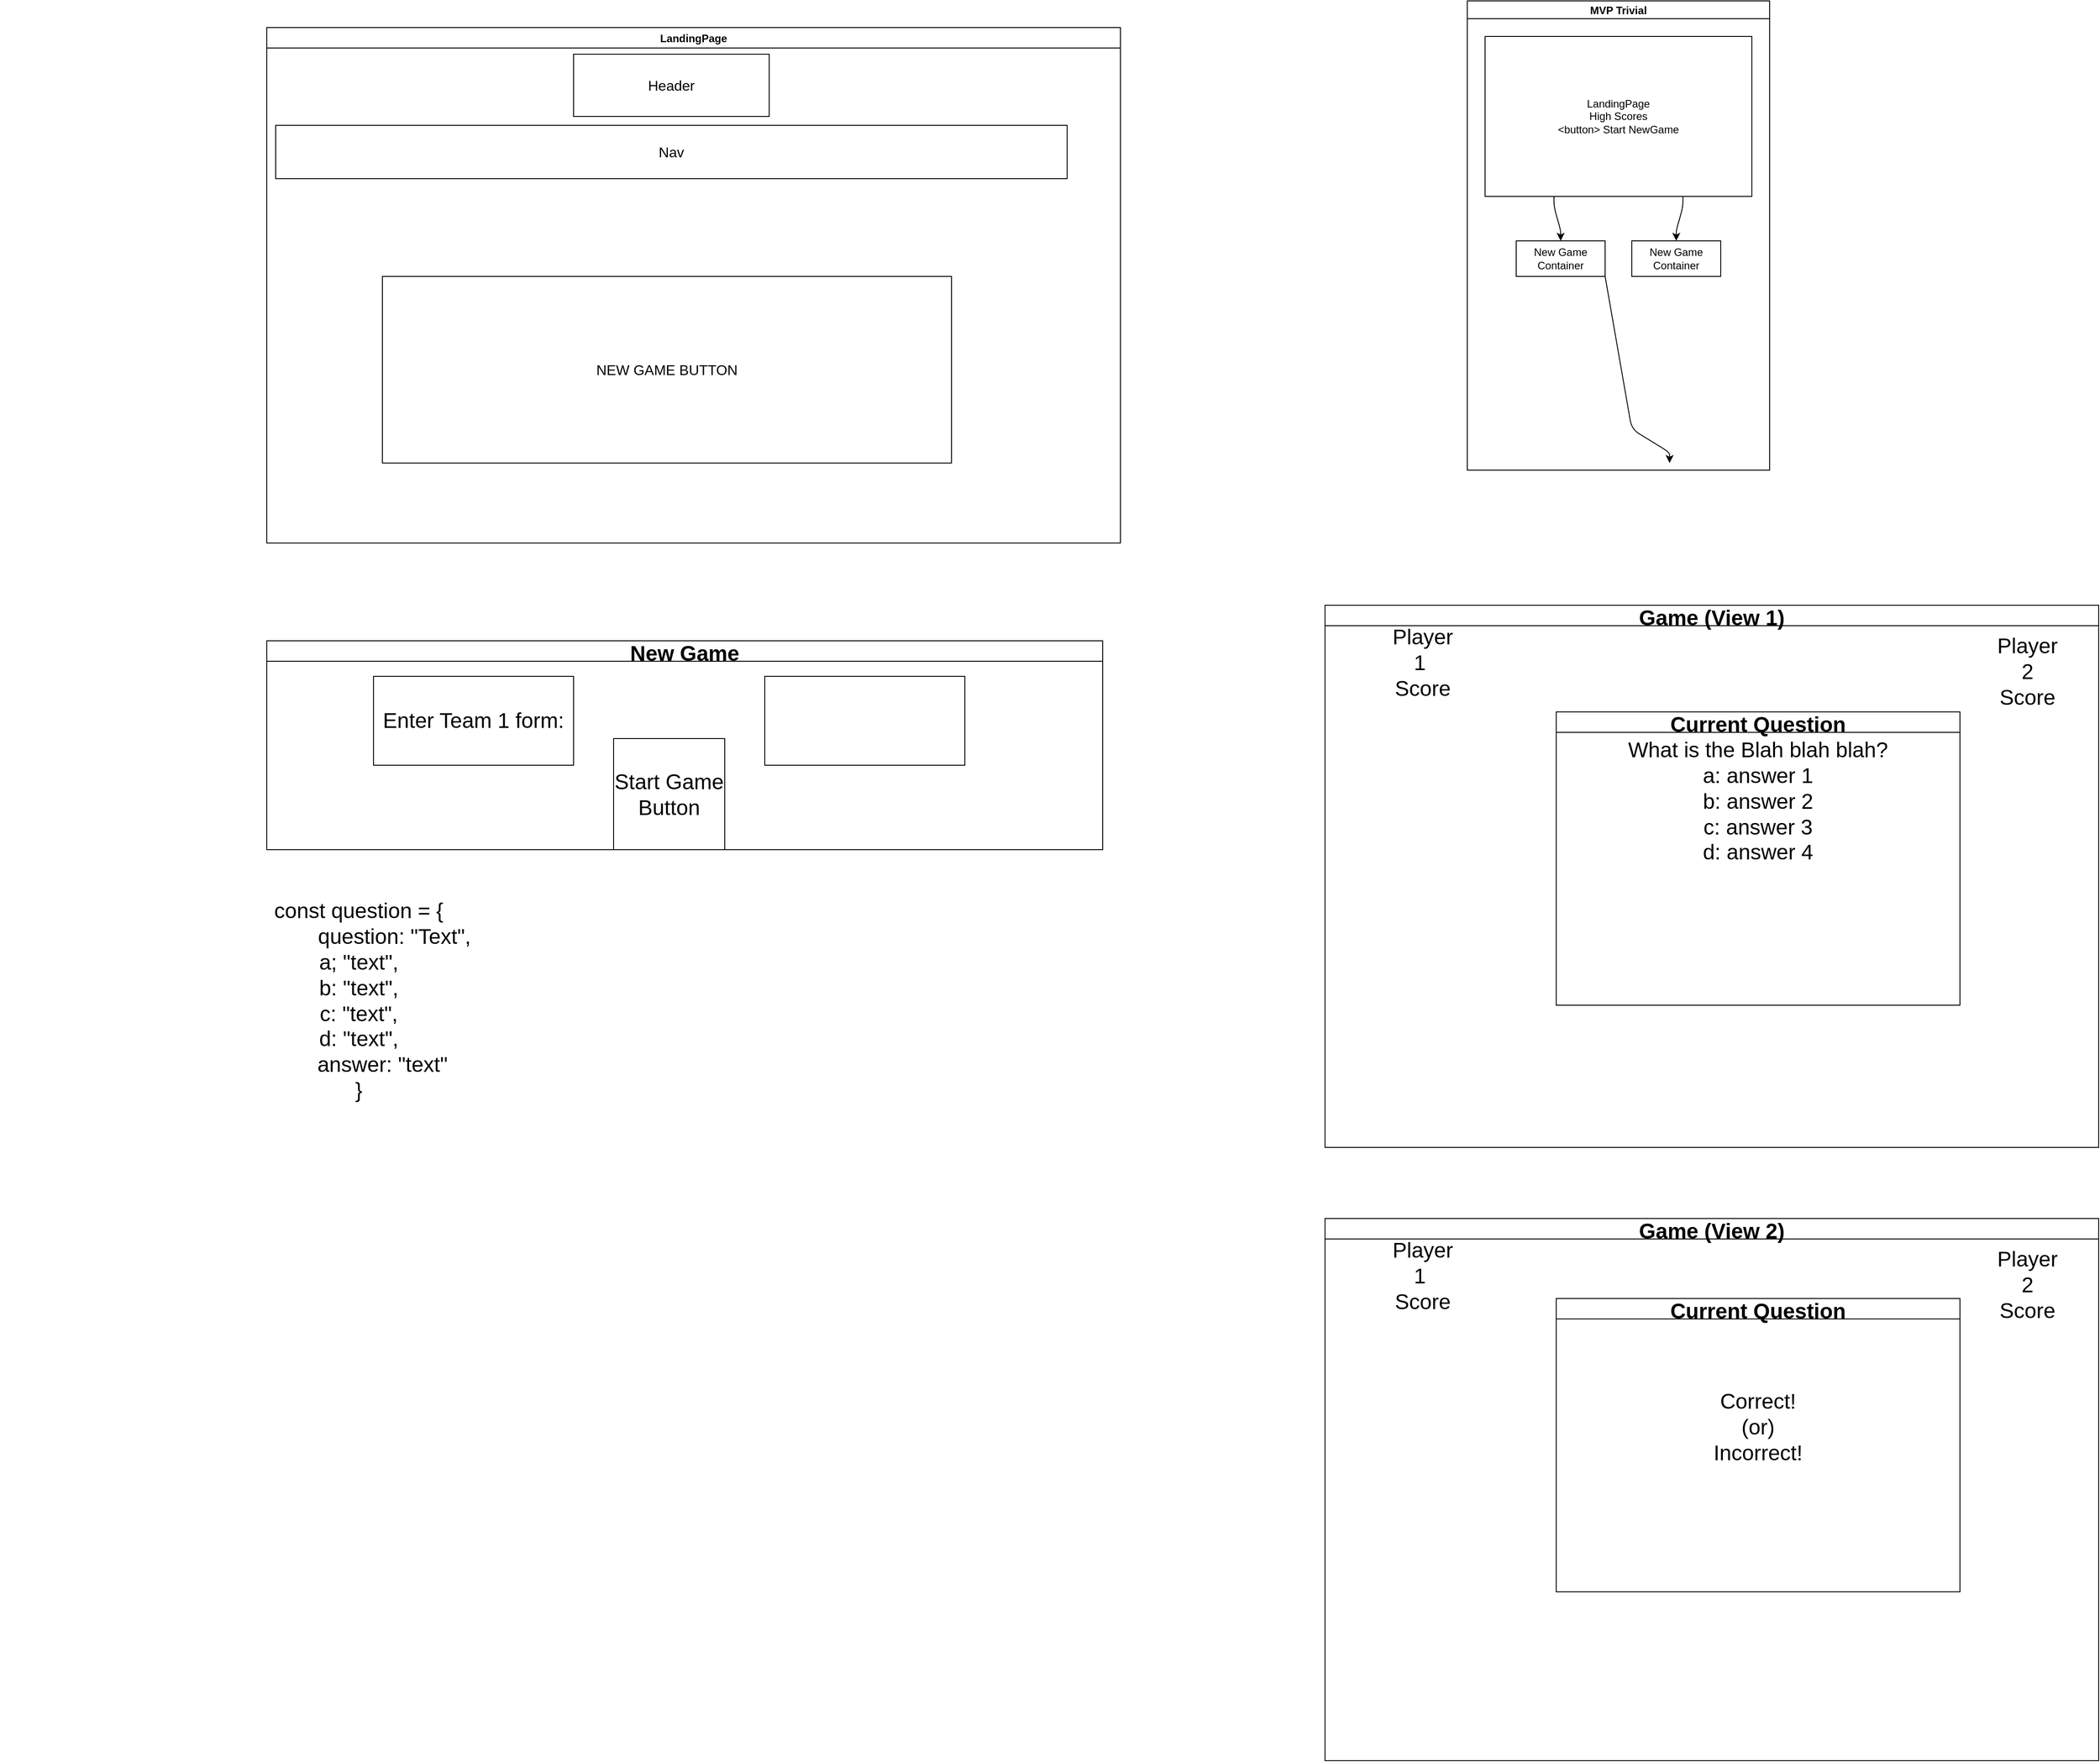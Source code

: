 <mxfile>
    <diagram id="LwFgf9WUw9VXeG08LobR" name="Page-1">
        <mxGraphModel dx="3153" dy="2175" grid="1" gridSize="10" guides="1" tooltips="1" connect="1" arrows="1" fold="1" page="1" pageScale="1" pageWidth="850" pageHeight="1100" math="0" shadow="0">
            <root>
                <mxCell id="0"/>
                <mxCell id="1" parent="0"/>
                <mxCell id="2" value="LandingPage" style="swimlane;" parent="1" vertex="1">
                    <mxGeometry x="-30" y="10" width="960" height="580" as="geometry"/>
                </mxCell>
                <mxCell id="17" value="&lt;font size=&quot;3&quot;&gt;Nav&lt;/font&gt;" style="rounded=0;whiteSpace=wrap;html=1;" parent="2" vertex="1">
                    <mxGeometry x="10" y="110" width="890" height="60" as="geometry"/>
                </mxCell>
                <mxCell id="18" value="&lt;font size=&quot;3&quot;&gt;Header&lt;/font&gt;" style="rounded=0;whiteSpace=wrap;html=1;" parent="2" vertex="1">
                    <mxGeometry x="345" y="30" width="220" height="70" as="geometry"/>
                </mxCell>
                <mxCell id="19" value="&lt;font size=&quot;3&quot;&gt;NEW GAME BUTTON&lt;/font&gt;" style="rounded=0;whiteSpace=wrap;html=1;" parent="2" vertex="1">
                    <mxGeometry x="130" y="280" width="640" height="210" as="geometry"/>
                </mxCell>
                <mxCell id="5" value="MVP Trivial" style="swimlane;startSize=20;horizontal=1;childLayout=flowLayout;flowOrientation=north;resizable=0;interRankCellSpacing=50;containerType=tree;fontSize=12;" parent="1" vertex="1">
                    <mxGeometry x="1320" y="-20" width="340" height="528" as="geometry"/>
                </mxCell>
                <mxCell id="6" value="LandingPage&lt;br&gt;High Scores&lt;br&gt;&amp;lt;button&amp;gt; Start NewGame" style="whiteSpace=wrap;html=1;" parent="5" vertex="1">
                    <mxGeometry x="20" y="40" width="300" height="180" as="geometry"/>
                </mxCell>
                <mxCell id="9" value="New Game Container" style="whiteSpace=wrap;html=1;" parent="5" vertex="1">
                    <mxGeometry x="55" y="270" width="100" height="40" as="geometry"/>
                </mxCell>
                <mxCell id="10" value="" style="html=1;rounded=1;curved=0;sourcePerimeterSpacing=0;targetPerimeterSpacing=0;startSize=6;endSize=6;noEdgeStyle=1;orthogonal=1;" parent="5" source="6" target="9" edge="1">
                    <mxGeometry relative="1" as="geometry">
                        <Array as="points">
                            <mxPoint x="97.5" y="232"/>
                            <mxPoint x="105" y="258"/>
                        </Array>
                    </mxGeometry>
                </mxCell>
                <mxCell id="13" value="" style="html=1;rounded=1;curved=0;sourcePerimeterSpacing=0;targetPerimeterSpacing=0;startSize=6;endSize=6;noEdgeStyle=1;orthogonal=1;" parent="5" source="9" edge="1">
                    <mxGeometry relative="1" as="geometry">
                        <mxPoint x="227.5" y="520" as="targetPoint"/>
                        <Array as="points">
                            <mxPoint x="185" y="482"/>
                            <mxPoint x="227.5" y="508"/>
                        </Array>
                    </mxGeometry>
                </mxCell>
                <mxCell id="20" value="New Game Container" style="whiteSpace=wrap;html=1;" parent="5" vertex="1">
                    <mxGeometry x="185" y="270" width="100" height="40" as="geometry"/>
                </mxCell>
                <mxCell id="21" value="" style="html=1;rounded=1;curved=0;sourcePerimeterSpacing=0;targetPerimeterSpacing=0;startSize=6;endSize=6;noEdgeStyle=1;orthogonal=1;" parent="5" source="6" target="20" edge="1">
                    <mxGeometry relative="1" as="geometry">
                        <mxPoint x="210" y="300" as="sourcePoint"/>
                        <mxPoint x="210" y="350" as="targetPoint"/>
                        <Array as="points">
                            <mxPoint x="242.5" y="232"/>
                            <mxPoint x="235" y="258"/>
                        </Array>
                    </mxGeometry>
                </mxCell>
                <mxCell id="23" value="New Game" style="swimlane;fontSize=24;" parent="1" vertex="1">
                    <mxGeometry x="-30" y="700" width="940" height="235" as="geometry"/>
                </mxCell>
                <mxCell id="25" value="Enter Team 1 form:&lt;br&gt;" style="rounded=0;whiteSpace=wrap;html=1;fontSize=24;" parent="23" vertex="1">
                    <mxGeometry x="120" y="40" width="225" height="100" as="geometry"/>
                </mxCell>
                <mxCell id="27" value="" style="rounded=0;whiteSpace=wrap;html=1;fontSize=24;fontStyle=1" parent="23" vertex="1">
                    <mxGeometry x="560" y="40" width="225" height="100" as="geometry"/>
                </mxCell>
                <mxCell id="28" value="Start Game Button" style="whiteSpace=wrap;html=1;aspect=fixed;fontSize=24;" parent="23" vertex="1">
                    <mxGeometry x="390" y="110" width="125" height="125" as="geometry"/>
                </mxCell>
                <mxCell id="34" value="Game (View 1)" style="swimlane;fontSize=24;" parent="1" vertex="1">
                    <mxGeometry x="1160" y="660" width="870" height="610" as="geometry"/>
                </mxCell>
                <mxCell id="35" value="Current Question" style="swimlane;fontSize=24;" parent="34" vertex="1">
                    <mxGeometry x="260" y="120" width="454" height="330" as="geometry"/>
                </mxCell>
                <mxCell id="37" value="Player 1&amp;nbsp;&lt;br&gt;Score" style="text;html=1;strokeColor=none;fillColor=none;align=center;verticalAlign=middle;whiteSpace=wrap;rounded=0;fontSize=24;" parent="34" vertex="1">
                    <mxGeometry x="80" y="50" width="60" height="30" as="geometry"/>
                </mxCell>
                <mxCell id="42" value="What is the Blah blah blah?&lt;br&gt;a: answer 1&lt;br&gt;b: answer 2&lt;br&gt;c: answer 3&lt;br&gt;d: answer 4&lt;br&gt;&amp;nbsp;" style="text;html=1;strokeColor=none;fillColor=none;align=center;verticalAlign=middle;whiteSpace=wrap;rounded=0;fontSize=24;" parent="34" vertex="1">
                    <mxGeometry x="306.25" y="220" width="361.5" height="30" as="geometry"/>
                </mxCell>
                <mxCell id="43" value="Player 2 Score" style="text;html=1;strokeColor=none;fillColor=none;align=center;verticalAlign=middle;whiteSpace=wrap;rounded=0;fontSize=24;" vertex="1" parent="34">
                    <mxGeometry x="760" y="60" width="60" height="30" as="geometry"/>
                </mxCell>
                <mxCell id="39" value="const question = {&lt;br&gt;&lt;div style=&quot;text-align: left;&quot;&gt;&lt;span style=&quot;background-color: initial;&quot;&gt;&lt;span style=&quot;white-space: pre;&quot;&gt;&#9;&amp;nbsp;&lt;/span&gt;&amp;nbsp; &amp;nbsp;question: &quot;Text&quot;,&lt;/span&gt;&lt;/div&gt;a; &quot;text&quot;,&lt;br&gt;b: &quot;text&quot;,&lt;br&gt;c: &quot;text&quot;,&lt;br&gt;d: &quot;text&quot;,&lt;br&gt;&lt;span style=&quot;white-space: pre;&quot;&gt;&#9;&lt;/span&gt;answer: &quot;text&quot;&lt;br&gt;}" style="text;html=1;strokeColor=none;fillColor=none;align=center;verticalAlign=middle;whiteSpace=wrap;rounded=0;fontSize=24;" parent="1" vertex="1">
                    <mxGeometry x="-330" y="1090" width="807" height="30" as="geometry"/>
                </mxCell>
                <mxCell id="44" value="Game (View 2)" style="swimlane;fontSize=24;" vertex="1" parent="1">
                    <mxGeometry x="1160" y="1350" width="870" height="610" as="geometry"/>
                </mxCell>
                <mxCell id="45" value="Current Question" style="swimlane;fontSize=24;" vertex="1" parent="44">
                    <mxGeometry x="260" y="90" width="454" height="330" as="geometry"/>
                </mxCell>
                <mxCell id="46" value="Player 1&amp;nbsp;&lt;br&gt;Score" style="text;html=1;strokeColor=none;fillColor=none;align=center;verticalAlign=middle;whiteSpace=wrap;rounded=0;fontSize=24;" vertex="1" parent="44">
                    <mxGeometry x="80" y="50" width="60" height="30" as="geometry"/>
                </mxCell>
                <mxCell id="47" value="Correct!&lt;br&gt;(or)&lt;br&gt;Incorrect!" style="text;html=1;strokeColor=none;fillColor=none;align=center;verticalAlign=middle;whiteSpace=wrap;rounded=0;fontSize=24;" vertex="1" parent="44">
                    <mxGeometry x="306.25" y="220" width="361.5" height="30" as="geometry"/>
                </mxCell>
                <mxCell id="48" value="Player 2 Score" style="text;html=1;strokeColor=none;fillColor=none;align=center;verticalAlign=middle;whiteSpace=wrap;rounded=0;fontSize=24;" vertex="1" parent="44">
                    <mxGeometry x="760" y="60" width="60" height="30" as="geometry"/>
                </mxCell>
            </root>
        </mxGraphModel>
    </diagram>
</mxfile>